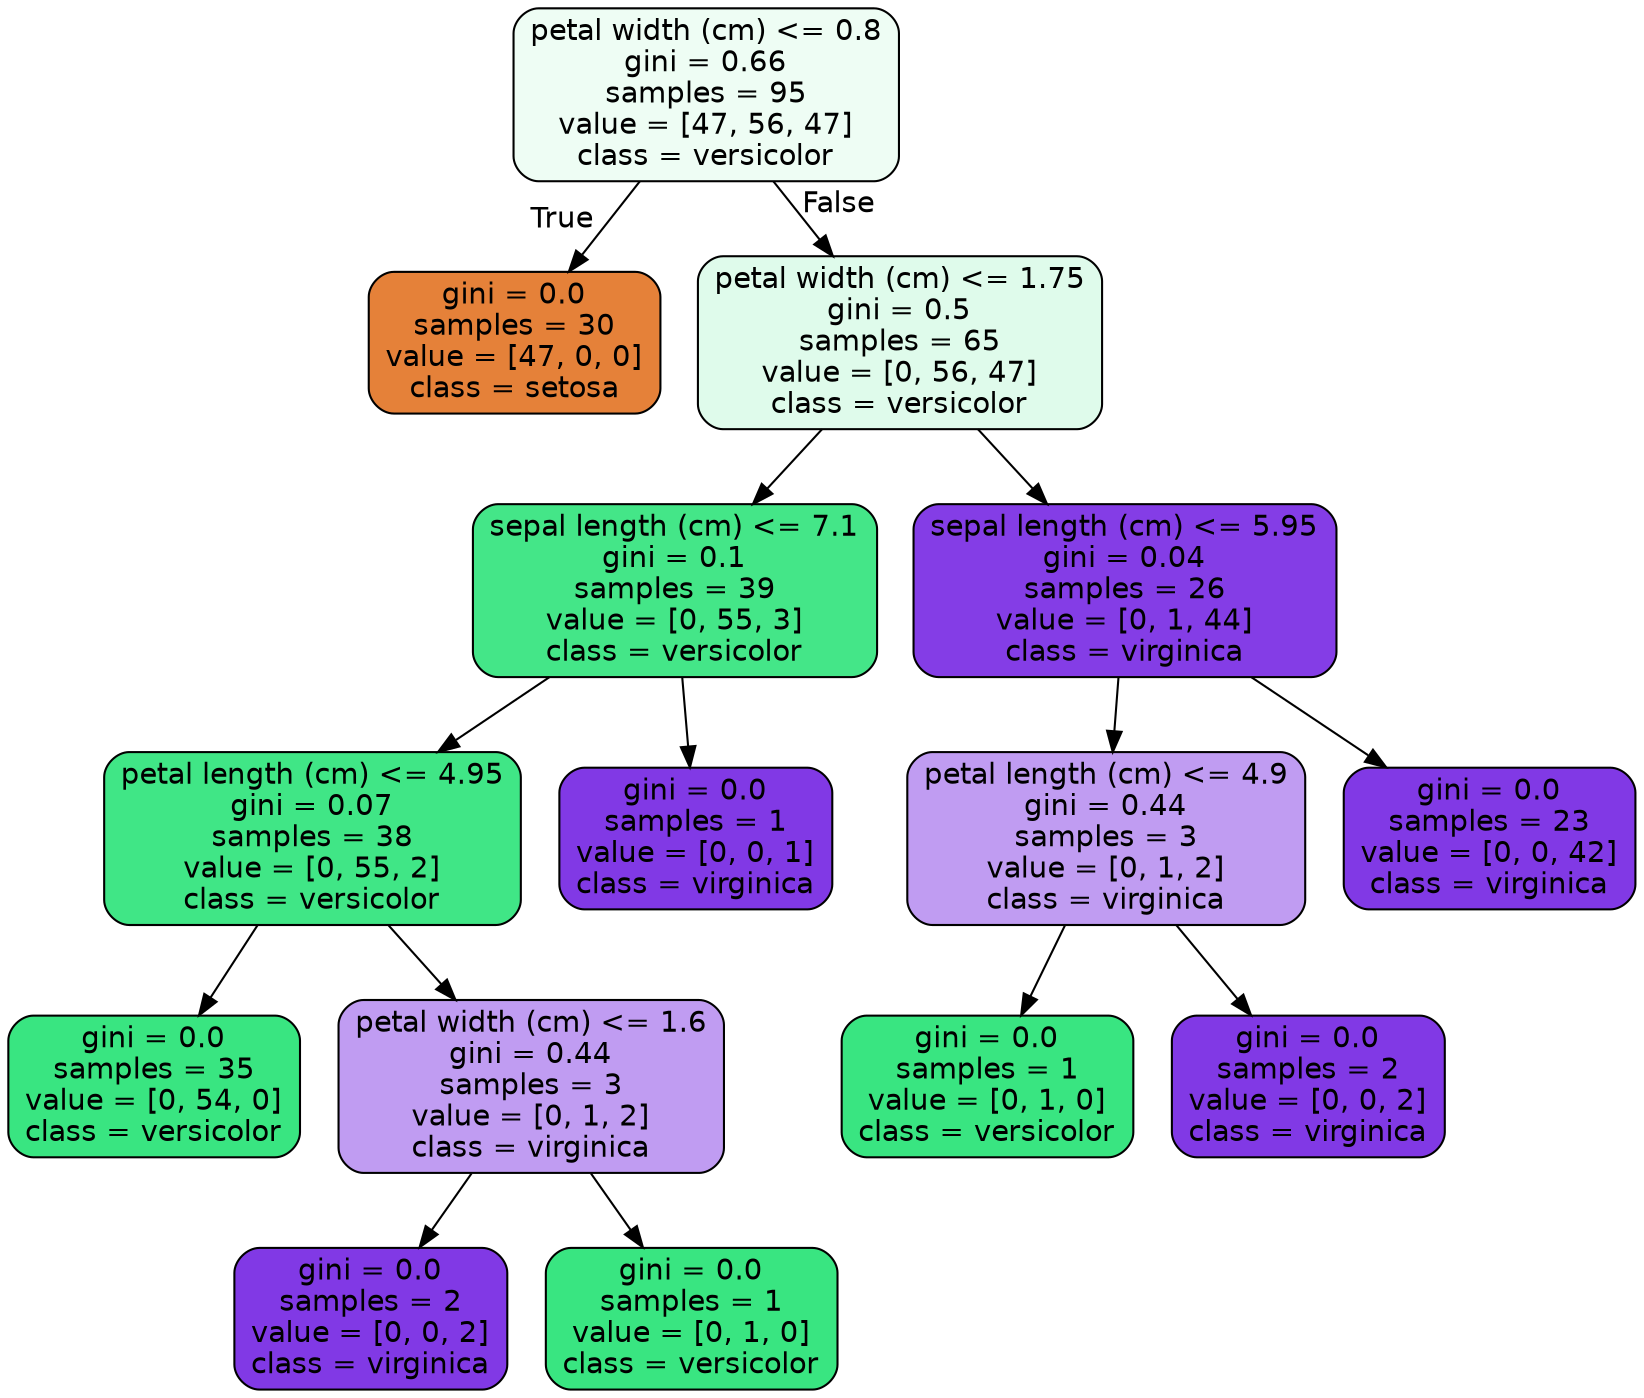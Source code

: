digraph Tree {
node [shape=box, style="filled, rounded", color="black", fontname=helvetica] ;
edge [fontname=helvetica] ;
0 [label="petal width (cm) <= 0.8\ngini = 0.66\nsamples = 95\nvalue = [47, 56, 47]\nclass = versicolor", fillcolor="#eefdf4"] ;
1 [label="gini = 0.0\nsamples = 30\nvalue = [47, 0, 0]\nclass = setosa", fillcolor="#e58139"] ;
0 -> 1 [labeldistance=2.5, labelangle=45, headlabel="True"] ;
2 [label="petal width (cm) <= 1.75\ngini = 0.5\nsamples = 65\nvalue = [0, 56, 47]\nclass = versicolor", fillcolor="#dffbeb"] ;
0 -> 2 [labeldistance=2.5, labelangle=-45, headlabel="False"] ;
3 [label="sepal length (cm) <= 7.1\ngini = 0.1\nsamples = 39\nvalue = [0, 55, 3]\nclass = versicolor", fillcolor="#44e688"] ;
2 -> 3 ;
4 [label="petal length (cm) <= 4.95\ngini = 0.07\nsamples = 38\nvalue = [0, 55, 2]\nclass = versicolor", fillcolor="#40e686"] ;
3 -> 4 ;
5 [label="gini = 0.0\nsamples = 35\nvalue = [0, 54, 0]\nclass = versicolor", fillcolor="#39e581"] ;
4 -> 5 ;
6 [label="petal width (cm) <= 1.6\ngini = 0.44\nsamples = 3\nvalue = [0, 1, 2]\nclass = virginica", fillcolor="#c09cf2"] ;
4 -> 6 ;
7 [label="gini = 0.0\nsamples = 2\nvalue = [0, 0, 2]\nclass = virginica", fillcolor="#8139e5"] ;
6 -> 7 ;
8 [label="gini = 0.0\nsamples = 1\nvalue = [0, 1, 0]\nclass = versicolor", fillcolor="#39e581"] ;
6 -> 8 ;
9 [label="gini = 0.0\nsamples = 1\nvalue = [0, 0, 1]\nclass = virginica", fillcolor="#8139e5"] ;
3 -> 9 ;
10 [label="sepal length (cm) <= 5.95\ngini = 0.04\nsamples = 26\nvalue = [0, 1, 44]\nclass = virginica", fillcolor="#843de6"] ;
2 -> 10 ;
11 [label="petal length (cm) <= 4.9\ngini = 0.44\nsamples = 3\nvalue = [0, 1, 2]\nclass = virginica", fillcolor="#c09cf2"] ;
10 -> 11 ;
12 [label="gini = 0.0\nsamples = 1\nvalue = [0, 1, 0]\nclass = versicolor", fillcolor="#39e581"] ;
11 -> 12 ;
13 [label="gini = 0.0\nsamples = 2\nvalue = [0, 0, 2]\nclass = virginica", fillcolor="#8139e5"] ;
11 -> 13 ;
14 [label="gini = 0.0\nsamples = 23\nvalue = [0, 0, 42]\nclass = virginica", fillcolor="#8139e5"] ;
10 -> 14 ;
}